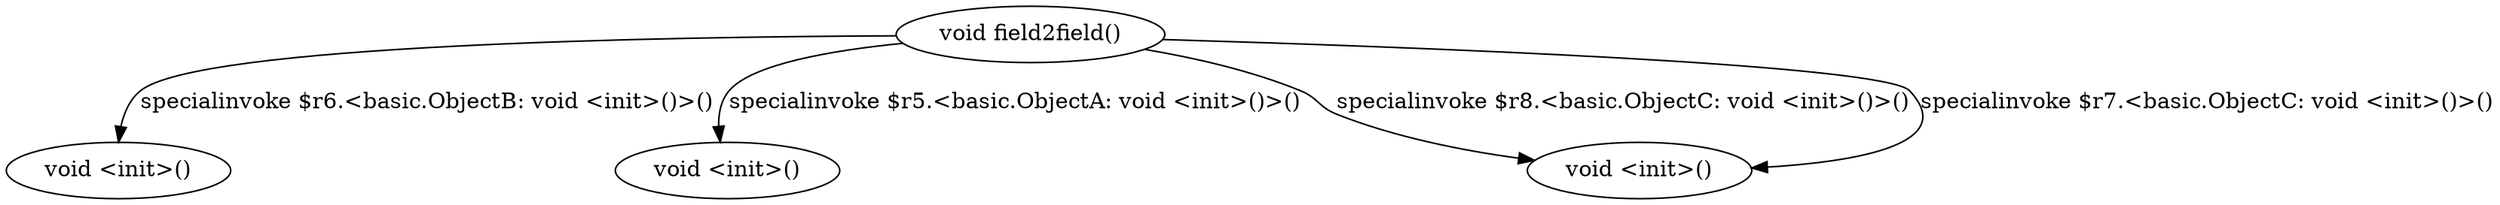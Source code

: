 digraph g {
0[label="void field2field()"]
2[label="void <init>()"]
3[label="void <init>()"]
1[label="void <init>()"]
0->1[label="specialinvoke $r8.<basic.ObjectC: void <init>()>()"]
0->1[label="specialinvoke $r7.<basic.ObjectC: void <init>()>()"]
0->2[label="specialinvoke $r6.<basic.ObjectB: void <init>()>()"]
0->3[label="specialinvoke $r5.<basic.ObjectA: void <init>()>()"]
}